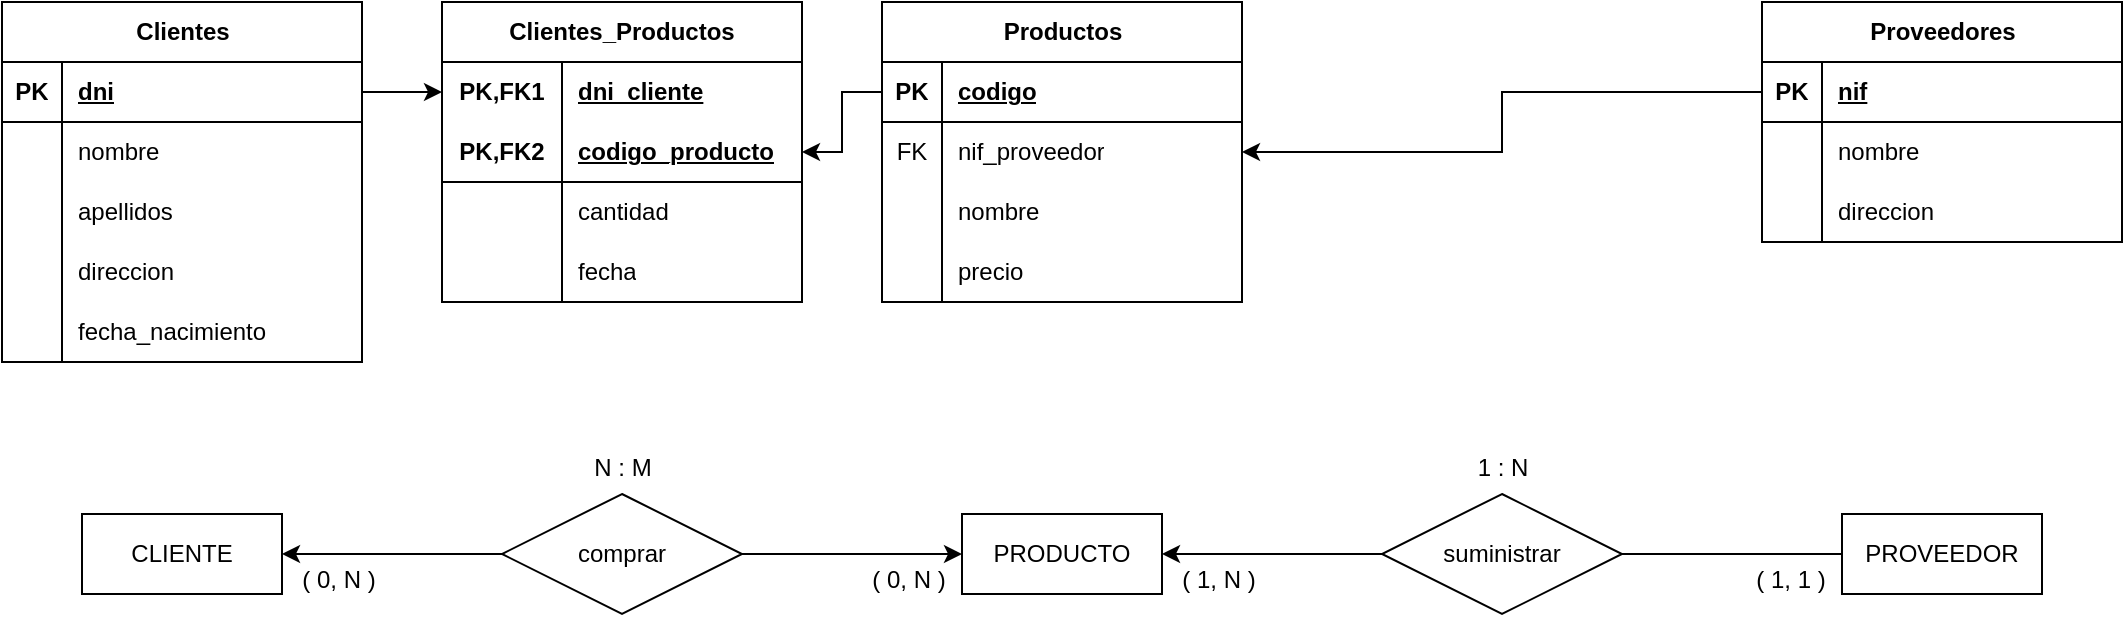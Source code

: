 <mxfile version="23.1.5" type="device">
  <diagram name="Page-1" id="xD801_ucFq414uZnRlKG">
    <mxGraphModel dx="1674" dy="843" grid="0" gridSize="10" guides="1" tooltips="1" connect="1" arrows="1" fold="1" page="1" pageScale="1" pageWidth="1100" pageHeight="850" math="0" shadow="0">
      <root>
        <mxCell id="0" />
        <mxCell id="1" parent="0" />
        <mxCell id="yXNwIHMPcbW6_08DwQKN-62" value="Clientes" style="shape=table;startSize=30;container=1;collapsible=1;childLayout=tableLayout;fixedRows=1;rowLines=0;fontStyle=1;align=center;resizeLast=1;html=1;" parent="1" vertex="1">
          <mxGeometry x="20" y="272" width="180" height="180" as="geometry" />
        </mxCell>
        <mxCell id="yXNwIHMPcbW6_08DwQKN-63" value="" style="shape=tableRow;horizontal=0;startSize=0;swimlaneHead=0;swimlaneBody=0;fillColor=none;collapsible=0;dropTarget=0;points=[[0,0.5],[1,0.5]];portConstraint=eastwest;top=0;left=0;right=0;bottom=1;" parent="yXNwIHMPcbW6_08DwQKN-62" vertex="1">
          <mxGeometry y="30" width="180" height="30" as="geometry" />
        </mxCell>
        <mxCell id="yXNwIHMPcbW6_08DwQKN-64" value="PK" style="shape=partialRectangle;connectable=0;fillColor=none;top=0;left=0;bottom=0;right=0;fontStyle=1;overflow=hidden;whiteSpace=wrap;html=1;" parent="yXNwIHMPcbW6_08DwQKN-63" vertex="1">
          <mxGeometry width="30" height="30" as="geometry">
            <mxRectangle width="30" height="30" as="alternateBounds" />
          </mxGeometry>
        </mxCell>
        <mxCell id="yXNwIHMPcbW6_08DwQKN-65" value="dni" style="shape=partialRectangle;connectable=0;fillColor=none;top=0;left=0;bottom=0;right=0;align=left;spacingLeft=6;fontStyle=5;overflow=hidden;whiteSpace=wrap;html=1;" parent="yXNwIHMPcbW6_08DwQKN-63" vertex="1">
          <mxGeometry x="30" width="150" height="30" as="geometry">
            <mxRectangle width="150" height="30" as="alternateBounds" />
          </mxGeometry>
        </mxCell>
        <mxCell id="yXNwIHMPcbW6_08DwQKN-66" value="" style="shape=tableRow;horizontal=0;startSize=0;swimlaneHead=0;swimlaneBody=0;fillColor=none;collapsible=0;dropTarget=0;points=[[0,0.5],[1,0.5]];portConstraint=eastwest;top=0;left=0;right=0;bottom=0;" parent="yXNwIHMPcbW6_08DwQKN-62" vertex="1">
          <mxGeometry y="60" width="180" height="30" as="geometry" />
        </mxCell>
        <mxCell id="yXNwIHMPcbW6_08DwQKN-67" value="" style="shape=partialRectangle;connectable=0;fillColor=none;top=0;left=0;bottom=0;right=0;editable=1;overflow=hidden;whiteSpace=wrap;html=1;" parent="yXNwIHMPcbW6_08DwQKN-66" vertex="1">
          <mxGeometry width="30" height="30" as="geometry">
            <mxRectangle width="30" height="30" as="alternateBounds" />
          </mxGeometry>
        </mxCell>
        <mxCell id="yXNwIHMPcbW6_08DwQKN-68" value="nombre" style="shape=partialRectangle;connectable=0;fillColor=none;top=0;left=0;bottom=0;right=0;align=left;spacingLeft=6;overflow=hidden;whiteSpace=wrap;html=1;" parent="yXNwIHMPcbW6_08DwQKN-66" vertex="1">
          <mxGeometry x="30" width="150" height="30" as="geometry">
            <mxRectangle width="150" height="30" as="alternateBounds" />
          </mxGeometry>
        </mxCell>
        <mxCell id="yXNwIHMPcbW6_08DwQKN-69" value="" style="shape=tableRow;horizontal=0;startSize=0;swimlaneHead=0;swimlaneBody=0;fillColor=none;collapsible=0;dropTarget=0;points=[[0,0.5],[1,0.5]];portConstraint=eastwest;top=0;left=0;right=0;bottom=0;" parent="yXNwIHMPcbW6_08DwQKN-62" vertex="1">
          <mxGeometry y="90" width="180" height="30" as="geometry" />
        </mxCell>
        <mxCell id="yXNwIHMPcbW6_08DwQKN-70" value="" style="shape=partialRectangle;connectable=0;fillColor=none;top=0;left=0;bottom=0;right=0;editable=1;overflow=hidden;whiteSpace=wrap;html=1;" parent="yXNwIHMPcbW6_08DwQKN-69" vertex="1">
          <mxGeometry width="30" height="30" as="geometry">
            <mxRectangle width="30" height="30" as="alternateBounds" />
          </mxGeometry>
        </mxCell>
        <mxCell id="yXNwIHMPcbW6_08DwQKN-71" value="apellidos" style="shape=partialRectangle;connectable=0;fillColor=none;top=0;left=0;bottom=0;right=0;align=left;spacingLeft=6;overflow=hidden;whiteSpace=wrap;html=1;" parent="yXNwIHMPcbW6_08DwQKN-69" vertex="1">
          <mxGeometry x="30" width="150" height="30" as="geometry">
            <mxRectangle width="150" height="30" as="alternateBounds" />
          </mxGeometry>
        </mxCell>
        <mxCell id="yXNwIHMPcbW6_08DwQKN-72" value="" style="shape=tableRow;horizontal=0;startSize=0;swimlaneHead=0;swimlaneBody=0;fillColor=none;collapsible=0;dropTarget=0;points=[[0,0.5],[1,0.5]];portConstraint=eastwest;top=0;left=0;right=0;bottom=0;" parent="yXNwIHMPcbW6_08DwQKN-62" vertex="1">
          <mxGeometry y="120" width="180" height="30" as="geometry" />
        </mxCell>
        <mxCell id="yXNwIHMPcbW6_08DwQKN-73" value="" style="shape=partialRectangle;connectable=0;fillColor=none;top=0;left=0;bottom=0;right=0;editable=1;overflow=hidden;whiteSpace=wrap;html=1;" parent="yXNwIHMPcbW6_08DwQKN-72" vertex="1">
          <mxGeometry width="30" height="30" as="geometry">
            <mxRectangle width="30" height="30" as="alternateBounds" />
          </mxGeometry>
        </mxCell>
        <mxCell id="yXNwIHMPcbW6_08DwQKN-74" value="direccion" style="shape=partialRectangle;connectable=0;fillColor=none;top=0;left=0;bottom=0;right=0;align=left;spacingLeft=6;overflow=hidden;whiteSpace=wrap;html=1;" parent="yXNwIHMPcbW6_08DwQKN-72" vertex="1">
          <mxGeometry x="30" width="150" height="30" as="geometry">
            <mxRectangle width="150" height="30" as="alternateBounds" />
          </mxGeometry>
        </mxCell>
        <mxCell id="yXNwIHMPcbW6_08DwQKN-75" value="" style="shape=tableRow;horizontal=0;startSize=0;swimlaneHead=0;swimlaneBody=0;fillColor=none;collapsible=0;dropTarget=0;points=[[0,0.5],[1,0.5]];portConstraint=eastwest;top=0;left=0;right=0;bottom=0;" parent="yXNwIHMPcbW6_08DwQKN-62" vertex="1">
          <mxGeometry y="150" width="180" height="30" as="geometry" />
        </mxCell>
        <mxCell id="yXNwIHMPcbW6_08DwQKN-76" value="" style="shape=partialRectangle;connectable=0;fillColor=none;top=0;left=0;bottom=0;right=0;editable=1;overflow=hidden;whiteSpace=wrap;html=1;" parent="yXNwIHMPcbW6_08DwQKN-75" vertex="1">
          <mxGeometry width="30" height="30" as="geometry">
            <mxRectangle width="30" height="30" as="alternateBounds" />
          </mxGeometry>
        </mxCell>
        <mxCell id="yXNwIHMPcbW6_08DwQKN-77" value="fecha_nacimiento" style="shape=partialRectangle;connectable=0;fillColor=none;top=0;left=0;bottom=0;right=0;align=left;spacingLeft=6;overflow=hidden;whiteSpace=wrap;html=1;" parent="yXNwIHMPcbW6_08DwQKN-75" vertex="1">
          <mxGeometry x="30" width="150" height="30" as="geometry">
            <mxRectangle width="150" height="30" as="alternateBounds" />
          </mxGeometry>
        </mxCell>
        <mxCell id="yXNwIHMPcbW6_08DwQKN-78" value="Productos" style="shape=table;startSize=30;container=1;collapsible=1;childLayout=tableLayout;fixedRows=1;rowLines=0;fontStyle=1;align=center;resizeLast=1;html=1;" parent="1" vertex="1">
          <mxGeometry x="460" y="272" width="180" height="150" as="geometry" />
        </mxCell>
        <mxCell id="yXNwIHMPcbW6_08DwQKN-79" value="" style="shape=tableRow;horizontal=0;startSize=0;swimlaneHead=0;swimlaneBody=0;fillColor=none;collapsible=0;dropTarget=0;points=[[0,0.5],[1,0.5]];portConstraint=eastwest;top=0;left=0;right=0;bottom=1;" parent="yXNwIHMPcbW6_08DwQKN-78" vertex="1">
          <mxGeometry y="30" width="180" height="30" as="geometry" />
        </mxCell>
        <mxCell id="yXNwIHMPcbW6_08DwQKN-80" value="PK" style="shape=partialRectangle;connectable=0;fillColor=none;top=0;left=0;bottom=0;right=0;fontStyle=1;overflow=hidden;whiteSpace=wrap;html=1;" parent="yXNwIHMPcbW6_08DwQKN-79" vertex="1">
          <mxGeometry width="30" height="30" as="geometry">
            <mxRectangle width="30" height="30" as="alternateBounds" />
          </mxGeometry>
        </mxCell>
        <mxCell id="yXNwIHMPcbW6_08DwQKN-81" value="codigo" style="shape=partialRectangle;connectable=0;fillColor=none;top=0;left=0;bottom=0;right=0;align=left;spacingLeft=6;fontStyle=5;overflow=hidden;whiteSpace=wrap;html=1;" parent="yXNwIHMPcbW6_08DwQKN-79" vertex="1">
          <mxGeometry x="30" width="150" height="30" as="geometry">
            <mxRectangle width="150" height="30" as="alternateBounds" />
          </mxGeometry>
        </mxCell>
        <mxCell id="yXNwIHMPcbW6_08DwQKN-82" value="" style="shape=tableRow;horizontal=0;startSize=0;swimlaneHead=0;swimlaneBody=0;fillColor=none;collapsible=0;dropTarget=0;points=[[0,0.5],[1,0.5]];portConstraint=eastwest;top=0;left=0;right=0;bottom=0;" parent="yXNwIHMPcbW6_08DwQKN-78" vertex="1">
          <mxGeometry y="60" width="180" height="30" as="geometry" />
        </mxCell>
        <mxCell id="yXNwIHMPcbW6_08DwQKN-83" value="FK" style="shape=partialRectangle;connectable=0;fillColor=none;top=0;left=0;bottom=0;right=0;fontStyle=0;overflow=hidden;whiteSpace=wrap;html=1;" parent="yXNwIHMPcbW6_08DwQKN-82" vertex="1">
          <mxGeometry width="30" height="30" as="geometry">
            <mxRectangle width="30" height="30" as="alternateBounds" />
          </mxGeometry>
        </mxCell>
        <mxCell id="yXNwIHMPcbW6_08DwQKN-84" value="nif_proveedor" style="shape=partialRectangle;connectable=0;fillColor=none;top=0;left=0;bottom=0;right=0;align=left;spacingLeft=6;fontStyle=0;overflow=hidden;whiteSpace=wrap;html=1;" parent="yXNwIHMPcbW6_08DwQKN-82" vertex="1">
          <mxGeometry x="30" width="150" height="30" as="geometry">
            <mxRectangle width="150" height="30" as="alternateBounds" />
          </mxGeometry>
        </mxCell>
        <mxCell id="yXNwIHMPcbW6_08DwQKN-85" value="" style="shape=tableRow;horizontal=0;startSize=0;swimlaneHead=0;swimlaneBody=0;fillColor=none;collapsible=0;dropTarget=0;points=[[0,0.5],[1,0.5]];portConstraint=eastwest;top=0;left=0;right=0;bottom=0;" parent="yXNwIHMPcbW6_08DwQKN-78" vertex="1">
          <mxGeometry y="90" width="180" height="30" as="geometry" />
        </mxCell>
        <mxCell id="yXNwIHMPcbW6_08DwQKN-86" value="" style="shape=partialRectangle;connectable=0;fillColor=none;top=0;left=0;bottom=0;right=0;editable=1;overflow=hidden;whiteSpace=wrap;html=1;" parent="yXNwIHMPcbW6_08DwQKN-85" vertex="1">
          <mxGeometry width="30" height="30" as="geometry">
            <mxRectangle width="30" height="30" as="alternateBounds" />
          </mxGeometry>
        </mxCell>
        <mxCell id="yXNwIHMPcbW6_08DwQKN-87" value="nombre" style="shape=partialRectangle;connectable=0;fillColor=none;top=0;left=0;bottom=0;right=0;align=left;spacingLeft=6;overflow=hidden;whiteSpace=wrap;html=1;" parent="yXNwIHMPcbW6_08DwQKN-85" vertex="1">
          <mxGeometry x="30" width="150" height="30" as="geometry">
            <mxRectangle width="150" height="30" as="alternateBounds" />
          </mxGeometry>
        </mxCell>
        <mxCell id="yXNwIHMPcbW6_08DwQKN-88" value="" style="shape=tableRow;horizontal=0;startSize=0;swimlaneHead=0;swimlaneBody=0;fillColor=none;collapsible=0;dropTarget=0;points=[[0,0.5],[1,0.5]];portConstraint=eastwest;top=0;left=0;right=0;bottom=0;" parent="yXNwIHMPcbW6_08DwQKN-78" vertex="1">
          <mxGeometry y="120" width="180" height="30" as="geometry" />
        </mxCell>
        <mxCell id="yXNwIHMPcbW6_08DwQKN-89" value="" style="shape=partialRectangle;connectable=0;fillColor=none;top=0;left=0;bottom=0;right=0;editable=1;overflow=hidden;whiteSpace=wrap;html=1;" parent="yXNwIHMPcbW6_08DwQKN-88" vertex="1">
          <mxGeometry width="30" height="30" as="geometry">
            <mxRectangle width="30" height="30" as="alternateBounds" />
          </mxGeometry>
        </mxCell>
        <mxCell id="yXNwIHMPcbW6_08DwQKN-90" value="precio" style="shape=partialRectangle;connectable=0;fillColor=none;top=0;left=0;bottom=0;right=0;align=left;spacingLeft=6;overflow=hidden;whiteSpace=wrap;html=1;" parent="yXNwIHMPcbW6_08DwQKN-88" vertex="1">
          <mxGeometry x="30" width="150" height="30" as="geometry">
            <mxRectangle width="150" height="30" as="alternateBounds" />
          </mxGeometry>
        </mxCell>
        <mxCell id="yXNwIHMPcbW6_08DwQKN-101" value="CLIENTE" style="whiteSpace=wrap;html=1;align=center;" parent="1" vertex="1">
          <mxGeometry x="60" y="528" width="100" height="40" as="geometry" />
        </mxCell>
        <mxCell id="yXNwIHMPcbW6_08DwQKN-102" value="comprar" style="shape=rhombus;perimeter=rhombusPerimeter;whiteSpace=wrap;html=1;align=center;" parent="1" vertex="1">
          <mxGeometry x="270" y="518" width="120" height="60" as="geometry" />
        </mxCell>
        <mxCell id="yXNwIHMPcbW6_08DwQKN-103" value="PRODUCTO" style="whiteSpace=wrap;html=1;align=center;" parent="1" vertex="1">
          <mxGeometry x="500" y="528" width="100" height="40" as="geometry" />
        </mxCell>
        <mxCell id="yXNwIHMPcbW6_08DwQKN-104" value="suministrar" style="shape=rhombus;perimeter=rhombusPerimeter;whiteSpace=wrap;html=1;align=center;" parent="1" vertex="1">
          <mxGeometry x="710" y="518" width="120" height="60" as="geometry" />
        </mxCell>
        <mxCell id="yXNwIHMPcbW6_08DwQKN-105" value="PROVEEDOR" style="whiteSpace=wrap;html=1;align=center;" parent="1" vertex="1">
          <mxGeometry x="940" y="528" width="100" height="40" as="geometry" />
        </mxCell>
        <mxCell id="yXNwIHMPcbW6_08DwQKN-106" value="" style="endArrow=classic;html=1;rounded=0;entryX=1;entryY=0.5;entryDx=0;entryDy=0;exitX=0;exitY=0.5;exitDx=0;exitDy=0;" parent="1" source="yXNwIHMPcbW6_08DwQKN-102" target="yXNwIHMPcbW6_08DwQKN-101" edge="1">
          <mxGeometry width="50" height="50" relative="1" as="geometry">
            <mxPoint x="600" y="591" as="sourcePoint" />
            <mxPoint x="650" y="541" as="targetPoint" />
          </mxGeometry>
        </mxCell>
        <mxCell id="yXNwIHMPcbW6_08DwQKN-107" value="" style="endArrow=classic;html=1;rounded=0;exitX=1;exitY=0.5;exitDx=0;exitDy=0;entryX=0;entryY=0.5;entryDx=0;entryDy=0;" parent="1" source="yXNwIHMPcbW6_08DwQKN-102" target="yXNwIHMPcbW6_08DwQKN-103" edge="1">
          <mxGeometry width="50" height="50" relative="1" as="geometry">
            <mxPoint x="600" y="591" as="sourcePoint" />
            <mxPoint x="650" y="541" as="targetPoint" />
          </mxGeometry>
        </mxCell>
        <mxCell id="yXNwIHMPcbW6_08DwQKN-108" value="" style="endArrow=classic;html=1;rounded=0;entryX=1;entryY=0.5;entryDx=0;entryDy=0;exitX=0;exitY=0.5;exitDx=0;exitDy=0;" parent="1" source="yXNwIHMPcbW6_08DwQKN-104" target="yXNwIHMPcbW6_08DwQKN-103" edge="1">
          <mxGeometry width="50" height="50" relative="1" as="geometry">
            <mxPoint x="600" y="591" as="sourcePoint" />
            <mxPoint x="650" y="541" as="targetPoint" />
          </mxGeometry>
        </mxCell>
        <mxCell id="yXNwIHMPcbW6_08DwQKN-109" value="" style="endArrow=none;html=1;rounded=0;entryX=1;entryY=0.5;entryDx=0;entryDy=0;exitX=0;exitY=0.5;exitDx=0;exitDy=0;" parent="1" source="yXNwIHMPcbW6_08DwQKN-105" target="yXNwIHMPcbW6_08DwQKN-104" edge="1">
          <mxGeometry width="50" height="50" relative="1" as="geometry">
            <mxPoint x="600" y="591" as="sourcePoint" />
            <mxPoint x="650" y="541" as="targetPoint" />
          </mxGeometry>
        </mxCell>
        <mxCell id="yXNwIHMPcbW6_08DwQKN-116" value="Clientes_Productos" style="shape=table;startSize=30;container=1;collapsible=1;childLayout=tableLayout;fixedRows=1;rowLines=0;fontStyle=1;align=center;resizeLast=1;html=1;whiteSpace=wrap;" parent="1" vertex="1">
          <mxGeometry x="240" y="272" width="180" height="150" as="geometry" />
        </mxCell>
        <mxCell id="yXNwIHMPcbW6_08DwQKN-117" value="" style="shape=tableRow;horizontal=0;startSize=0;swimlaneHead=0;swimlaneBody=0;fillColor=none;collapsible=0;dropTarget=0;points=[[0,0.5],[1,0.5]];portConstraint=eastwest;top=0;left=0;right=0;bottom=0;html=1;" parent="yXNwIHMPcbW6_08DwQKN-116" vertex="1">
          <mxGeometry y="30" width="180" height="30" as="geometry" />
        </mxCell>
        <mxCell id="yXNwIHMPcbW6_08DwQKN-118" value="PK,FK1" style="shape=partialRectangle;connectable=0;fillColor=none;top=0;left=0;bottom=0;right=0;fontStyle=1;overflow=hidden;html=1;whiteSpace=wrap;" parent="yXNwIHMPcbW6_08DwQKN-117" vertex="1">
          <mxGeometry width="60" height="30" as="geometry">
            <mxRectangle width="60" height="30" as="alternateBounds" />
          </mxGeometry>
        </mxCell>
        <mxCell id="yXNwIHMPcbW6_08DwQKN-119" value="dni_cliente" style="shape=partialRectangle;connectable=0;fillColor=none;top=0;left=0;bottom=0;right=0;align=left;spacingLeft=6;fontStyle=5;overflow=hidden;html=1;whiteSpace=wrap;" parent="yXNwIHMPcbW6_08DwQKN-117" vertex="1">
          <mxGeometry x="60" width="120" height="30" as="geometry">
            <mxRectangle width="120" height="30" as="alternateBounds" />
          </mxGeometry>
        </mxCell>
        <mxCell id="yXNwIHMPcbW6_08DwQKN-120" value="" style="shape=tableRow;horizontal=0;startSize=0;swimlaneHead=0;swimlaneBody=0;fillColor=none;collapsible=0;dropTarget=0;points=[[0,0.5],[1,0.5]];portConstraint=eastwest;top=0;left=0;right=0;bottom=1;html=1;" parent="yXNwIHMPcbW6_08DwQKN-116" vertex="1">
          <mxGeometry y="60" width="180" height="30" as="geometry" />
        </mxCell>
        <mxCell id="yXNwIHMPcbW6_08DwQKN-121" value="PK,FK2" style="shape=partialRectangle;connectable=0;fillColor=none;top=0;left=0;bottom=0;right=0;fontStyle=1;overflow=hidden;html=1;whiteSpace=wrap;" parent="yXNwIHMPcbW6_08DwQKN-120" vertex="1">
          <mxGeometry width="60" height="30" as="geometry">
            <mxRectangle width="60" height="30" as="alternateBounds" />
          </mxGeometry>
        </mxCell>
        <mxCell id="yXNwIHMPcbW6_08DwQKN-122" value="codigo_producto" style="shape=partialRectangle;connectable=0;fillColor=none;top=0;left=0;bottom=0;right=0;align=left;spacingLeft=6;fontStyle=5;overflow=hidden;html=1;whiteSpace=wrap;" parent="yXNwIHMPcbW6_08DwQKN-120" vertex="1">
          <mxGeometry x="60" width="120" height="30" as="geometry">
            <mxRectangle width="120" height="30" as="alternateBounds" />
          </mxGeometry>
        </mxCell>
        <mxCell id="yXNwIHMPcbW6_08DwQKN-123" value="" style="shape=tableRow;horizontal=0;startSize=0;swimlaneHead=0;swimlaneBody=0;fillColor=none;collapsible=0;dropTarget=0;points=[[0,0.5],[1,0.5]];portConstraint=eastwest;top=0;left=0;right=0;bottom=0;html=1;" parent="yXNwIHMPcbW6_08DwQKN-116" vertex="1">
          <mxGeometry y="90" width="180" height="30" as="geometry" />
        </mxCell>
        <mxCell id="yXNwIHMPcbW6_08DwQKN-124" value="" style="shape=partialRectangle;connectable=0;fillColor=none;top=0;left=0;bottom=0;right=0;editable=1;overflow=hidden;html=1;whiteSpace=wrap;" parent="yXNwIHMPcbW6_08DwQKN-123" vertex="1">
          <mxGeometry width="60" height="30" as="geometry">
            <mxRectangle width="60" height="30" as="alternateBounds" />
          </mxGeometry>
        </mxCell>
        <mxCell id="yXNwIHMPcbW6_08DwQKN-125" value="cantidad" style="shape=partialRectangle;connectable=0;fillColor=none;top=0;left=0;bottom=0;right=0;align=left;spacingLeft=6;overflow=hidden;html=1;whiteSpace=wrap;" parent="yXNwIHMPcbW6_08DwQKN-123" vertex="1">
          <mxGeometry x="60" width="120" height="30" as="geometry">
            <mxRectangle width="120" height="30" as="alternateBounds" />
          </mxGeometry>
        </mxCell>
        <mxCell id="yXNwIHMPcbW6_08DwQKN-126" value="" style="shape=tableRow;horizontal=0;startSize=0;swimlaneHead=0;swimlaneBody=0;fillColor=none;collapsible=0;dropTarget=0;points=[[0,0.5],[1,0.5]];portConstraint=eastwest;top=0;left=0;right=0;bottom=0;html=1;" parent="yXNwIHMPcbW6_08DwQKN-116" vertex="1">
          <mxGeometry y="120" width="180" height="30" as="geometry" />
        </mxCell>
        <mxCell id="yXNwIHMPcbW6_08DwQKN-127" value="" style="shape=partialRectangle;connectable=0;fillColor=none;top=0;left=0;bottom=0;right=0;editable=1;overflow=hidden;html=1;whiteSpace=wrap;" parent="yXNwIHMPcbW6_08DwQKN-126" vertex="1">
          <mxGeometry width="60" height="30" as="geometry">
            <mxRectangle width="60" height="30" as="alternateBounds" />
          </mxGeometry>
        </mxCell>
        <mxCell id="yXNwIHMPcbW6_08DwQKN-128" value="fecha" style="shape=partialRectangle;connectable=0;fillColor=none;top=0;left=0;bottom=0;right=0;align=left;spacingLeft=6;overflow=hidden;html=1;whiteSpace=wrap;" parent="yXNwIHMPcbW6_08DwQKN-126" vertex="1">
          <mxGeometry x="60" width="120" height="30" as="geometry">
            <mxRectangle width="120" height="30" as="alternateBounds" />
          </mxGeometry>
        </mxCell>
        <mxCell id="yXNwIHMPcbW6_08DwQKN-129" value="Proveedores" style="shape=table;startSize=30;container=1;collapsible=1;childLayout=tableLayout;fixedRows=1;rowLines=0;fontStyle=1;align=center;resizeLast=1;html=1;" parent="1" vertex="1">
          <mxGeometry x="900" y="272" width="180" height="120" as="geometry" />
        </mxCell>
        <mxCell id="yXNwIHMPcbW6_08DwQKN-130" value="" style="shape=tableRow;horizontal=0;startSize=0;swimlaneHead=0;swimlaneBody=0;fillColor=none;collapsible=0;dropTarget=0;points=[[0,0.5],[1,0.5]];portConstraint=eastwest;top=0;left=0;right=0;bottom=1;" parent="yXNwIHMPcbW6_08DwQKN-129" vertex="1">
          <mxGeometry y="30" width="180" height="30" as="geometry" />
        </mxCell>
        <mxCell id="yXNwIHMPcbW6_08DwQKN-131" value="PK" style="shape=partialRectangle;connectable=0;fillColor=none;top=0;left=0;bottom=0;right=0;fontStyle=1;overflow=hidden;whiteSpace=wrap;html=1;" parent="yXNwIHMPcbW6_08DwQKN-130" vertex="1">
          <mxGeometry width="30" height="30" as="geometry">
            <mxRectangle width="30" height="30" as="alternateBounds" />
          </mxGeometry>
        </mxCell>
        <mxCell id="yXNwIHMPcbW6_08DwQKN-132" value="nif" style="shape=partialRectangle;connectable=0;fillColor=none;top=0;left=0;bottom=0;right=0;align=left;spacingLeft=6;fontStyle=5;overflow=hidden;whiteSpace=wrap;html=1;" parent="yXNwIHMPcbW6_08DwQKN-130" vertex="1">
          <mxGeometry x="30" width="150" height="30" as="geometry">
            <mxRectangle width="150" height="30" as="alternateBounds" />
          </mxGeometry>
        </mxCell>
        <mxCell id="yXNwIHMPcbW6_08DwQKN-133" value="" style="shape=tableRow;horizontal=0;startSize=0;swimlaneHead=0;swimlaneBody=0;fillColor=none;collapsible=0;dropTarget=0;points=[[0,0.5],[1,0.5]];portConstraint=eastwest;top=0;left=0;right=0;bottom=0;" parent="yXNwIHMPcbW6_08DwQKN-129" vertex="1">
          <mxGeometry y="60" width="180" height="30" as="geometry" />
        </mxCell>
        <mxCell id="yXNwIHMPcbW6_08DwQKN-134" value="" style="shape=partialRectangle;connectable=0;fillColor=none;top=0;left=0;bottom=0;right=0;editable=1;overflow=hidden;whiteSpace=wrap;html=1;" parent="yXNwIHMPcbW6_08DwQKN-133" vertex="1">
          <mxGeometry width="30" height="30" as="geometry">
            <mxRectangle width="30" height="30" as="alternateBounds" />
          </mxGeometry>
        </mxCell>
        <mxCell id="yXNwIHMPcbW6_08DwQKN-135" value="nombre" style="shape=partialRectangle;connectable=0;fillColor=none;top=0;left=0;bottom=0;right=0;align=left;spacingLeft=6;overflow=hidden;whiteSpace=wrap;html=1;" parent="yXNwIHMPcbW6_08DwQKN-133" vertex="1">
          <mxGeometry x="30" width="150" height="30" as="geometry">
            <mxRectangle width="150" height="30" as="alternateBounds" />
          </mxGeometry>
        </mxCell>
        <mxCell id="yXNwIHMPcbW6_08DwQKN-136" value="" style="shape=tableRow;horizontal=0;startSize=0;swimlaneHead=0;swimlaneBody=0;fillColor=none;collapsible=0;dropTarget=0;points=[[0,0.5],[1,0.5]];portConstraint=eastwest;top=0;left=0;right=0;bottom=0;" parent="yXNwIHMPcbW6_08DwQKN-129" vertex="1">
          <mxGeometry y="90" width="180" height="30" as="geometry" />
        </mxCell>
        <mxCell id="yXNwIHMPcbW6_08DwQKN-137" value="" style="shape=partialRectangle;connectable=0;fillColor=none;top=0;left=0;bottom=0;right=0;editable=1;overflow=hidden;whiteSpace=wrap;html=1;" parent="yXNwIHMPcbW6_08DwQKN-136" vertex="1">
          <mxGeometry width="30" height="30" as="geometry">
            <mxRectangle width="30" height="30" as="alternateBounds" />
          </mxGeometry>
        </mxCell>
        <mxCell id="yXNwIHMPcbW6_08DwQKN-138" value="direccion" style="shape=partialRectangle;connectable=0;fillColor=none;top=0;left=0;bottom=0;right=0;align=left;spacingLeft=6;overflow=hidden;whiteSpace=wrap;html=1;" parent="yXNwIHMPcbW6_08DwQKN-136" vertex="1">
          <mxGeometry x="30" width="150" height="30" as="geometry">
            <mxRectangle width="150" height="30" as="alternateBounds" />
          </mxGeometry>
        </mxCell>
        <mxCell id="yXNwIHMPcbW6_08DwQKN-139" value="( 1, 1 )" style="text;html=1;align=center;verticalAlign=middle;resizable=0;points=[];autosize=1;strokeColor=none;fillColor=none;" parent="1" vertex="1">
          <mxGeometry x="887" y="548" width="53" height="26" as="geometry" />
        </mxCell>
        <mxCell id="yXNwIHMPcbW6_08DwQKN-140" value="1 : N" style="text;html=1;align=center;verticalAlign=middle;resizable=0;points=[];autosize=1;strokeColor=none;fillColor=none;" parent="1" vertex="1">
          <mxGeometry x="748.5" y="492" width="43" height="26" as="geometry" />
        </mxCell>
        <mxCell id="yXNwIHMPcbW6_08DwQKN-141" value="( 1, N )" style="text;html=1;align=center;verticalAlign=middle;resizable=0;points=[];autosize=1;strokeColor=none;fillColor=none;" parent="1" vertex="1">
          <mxGeometry x="600" y="548" width="55" height="26" as="geometry" />
        </mxCell>
        <mxCell id="yXNwIHMPcbW6_08DwQKN-142" value="( 0, N )" style="text;html=1;align=center;verticalAlign=middle;resizable=0;points=[];autosize=1;strokeColor=none;fillColor=none;" parent="1" vertex="1">
          <mxGeometry x="445" y="548" width="55" height="26" as="geometry" />
        </mxCell>
        <mxCell id="yXNwIHMPcbW6_08DwQKN-143" value="( 0, N )" style="text;html=1;align=center;verticalAlign=middle;resizable=0;points=[];autosize=1;strokeColor=none;fillColor=none;" parent="1" vertex="1">
          <mxGeometry x="160" y="548" width="55" height="26" as="geometry" />
        </mxCell>
        <mxCell id="yXNwIHMPcbW6_08DwQKN-144" value="N : M" style="text;html=1;align=center;verticalAlign=middle;resizable=0;points=[];autosize=1;strokeColor=none;fillColor=none;" parent="1" vertex="1">
          <mxGeometry x="306.5" y="492" width="47" height="26" as="geometry" />
        </mxCell>
        <mxCell id="yXNwIHMPcbW6_08DwQKN-163" value="" style="endArrow=classic;html=1;rounded=0;entryX=1;entryY=0.5;entryDx=0;entryDy=0;exitX=0;exitY=0.5;exitDx=0;exitDy=0;" parent="1" source="yXNwIHMPcbW6_08DwQKN-130" target="yXNwIHMPcbW6_08DwQKN-82" edge="1">
          <mxGeometry width="50" height="50" relative="1" as="geometry">
            <mxPoint x="571" y="469" as="sourcePoint" />
            <mxPoint x="621" y="419" as="targetPoint" />
            <Array as="points">
              <mxPoint x="770" y="317" />
              <mxPoint x="770" y="347" />
            </Array>
          </mxGeometry>
        </mxCell>
        <mxCell id="jeJnHcxUuPBJll1q-l_2-1" value="" style="endArrow=classic;html=1;rounded=0;exitX=1;exitY=0.5;exitDx=0;exitDy=0;entryX=0;entryY=0.5;entryDx=0;entryDy=0;" parent="1" source="yXNwIHMPcbW6_08DwQKN-63" target="yXNwIHMPcbW6_08DwQKN-117" edge="1">
          <mxGeometry width="50" height="50" relative="1" as="geometry">
            <mxPoint x="233" y="362" as="sourcePoint" />
            <mxPoint x="283" y="312" as="targetPoint" />
          </mxGeometry>
        </mxCell>
        <mxCell id="jeJnHcxUuPBJll1q-l_2-2" value="" style="endArrow=classic;html=1;rounded=0;exitX=0;exitY=0.5;exitDx=0;exitDy=0;entryX=1;entryY=0.5;entryDx=0;entryDy=0;" parent="1" source="yXNwIHMPcbW6_08DwQKN-79" target="yXNwIHMPcbW6_08DwQKN-120" edge="1">
          <mxGeometry width="50" height="50" relative="1" as="geometry">
            <mxPoint x="417" y="362" as="sourcePoint" />
            <mxPoint x="467" y="312" as="targetPoint" />
            <Array as="points">
              <mxPoint x="440" y="317" />
              <mxPoint x="440" y="347" />
            </Array>
          </mxGeometry>
        </mxCell>
      </root>
    </mxGraphModel>
  </diagram>
</mxfile>
